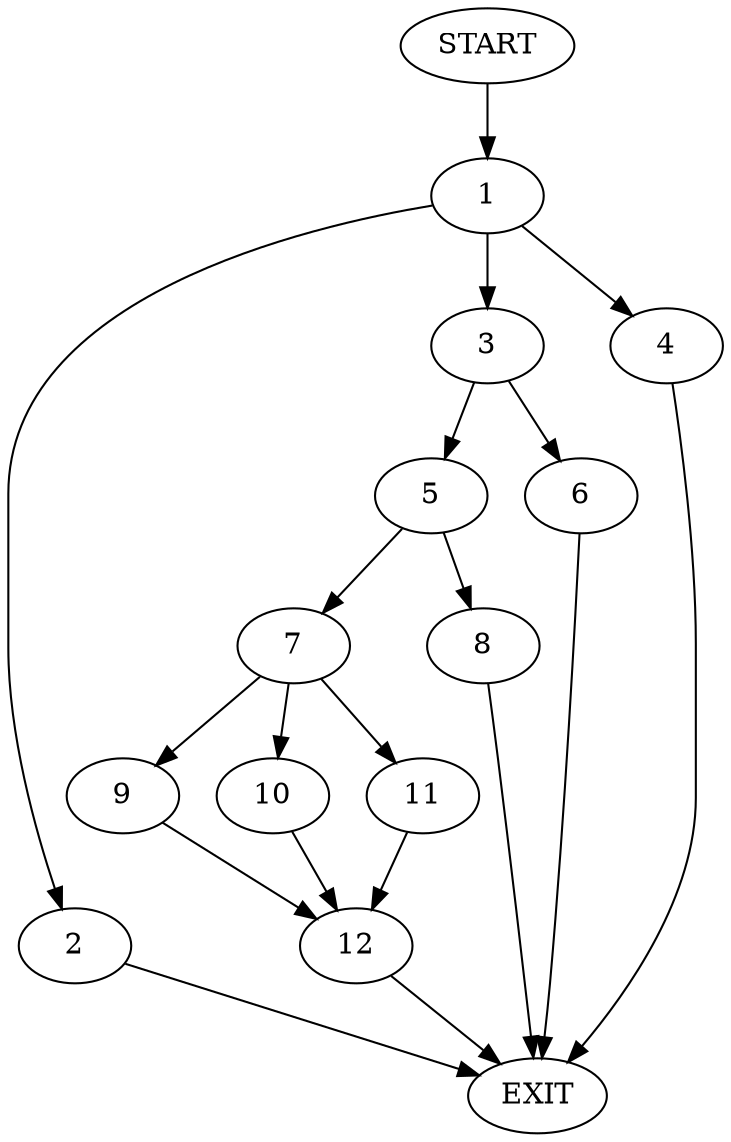 digraph {
0 [label="START"]
13 [label="EXIT"]
0 -> 1
1 -> 2
1 -> 3
1 -> 4
3 -> 5
3 -> 6
4 -> 13
2 -> 13
6 -> 13
5 -> 7
5 -> 8
8 -> 13
7 -> 9
7 -> 10
7 -> 11
9 -> 12
10 -> 12
11 -> 12
12 -> 13
}
